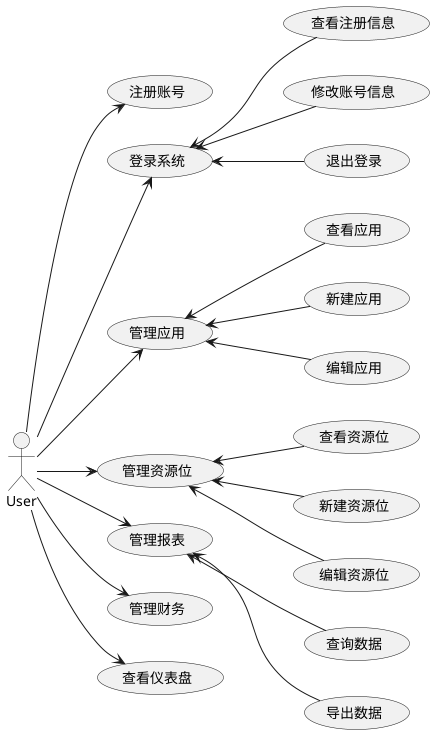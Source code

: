 @startuml

left to right direction

(注册账号) as Register
(登录系统) as Login
(管理应用) as AppMgr
(管理资源位) as SlotMgr
(管理报表) as Report
(管理财务) as billing
(查看仪表盘) as Dashboard

User --> Register
User --> Login
User --> AppMgr
User --> SlotMgr
User --> Report
User --> billing
User --> Dashboard

Login <-- (查看注册信息)
Login <-- (修改账号信息)
Login <-- (退出登录)

AppMgr <-- (查看应用)
AppMgr <-- (新建应用)
AppMgr <-- (编辑应用)

SlotMgr <-- (查看资源位)
SlotMgr <-- (新建资源位)
SlotMgr <-- (编辑资源位)

Report <-- (查询数据)
Report <-- (导出数据)

@enduml